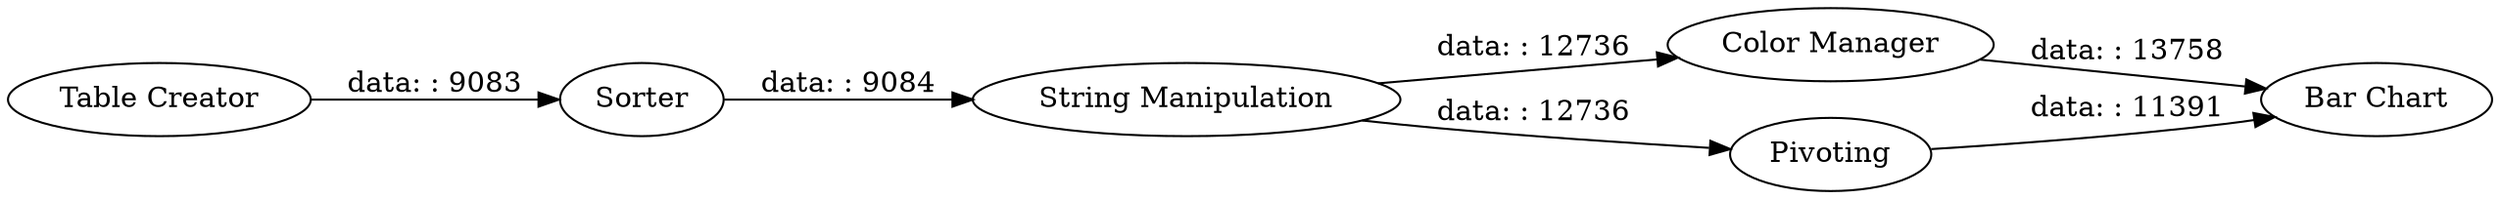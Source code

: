 digraph {
	"-6356753427157057251_77" [label="Bar Chart"]
	"-6356753427157057251_91" [label="String Manipulation"]
	"-6356753427157057251_76" [label=Sorter]
	"-6356753427157057251_3" [label="Table Creator"]
	"-6356753427157057251_47" [label="Color Manager"]
	"-6356753427157057251_75" [label=Pivoting]
	"-6356753427157057251_76" -> "-6356753427157057251_91" [label="data: : 9084"]
	"-6356753427157057251_91" -> "-6356753427157057251_75" [label="data: : 12736"]
	"-6356753427157057251_47" -> "-6356753427157057251_77" [label="data: : 13758"]
	"-6356753427157057251_91" -> "-6356753427157057251_47" [label="data: : 12736"]
	"-6356753427157057251_3" -> "-6356753427157057251_76" [label="data: : 9083"]
	"-6356753427157057251_75" -> "-6356753427157057251_77" [label="data: : 11391"]
	rankdir=LR
}
